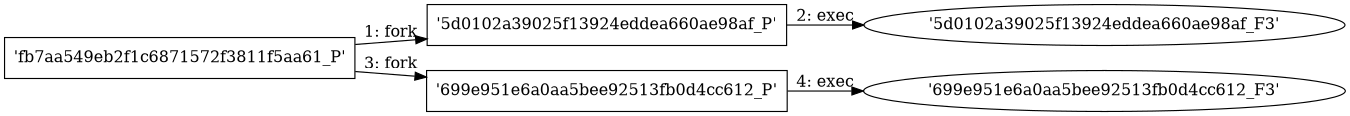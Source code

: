 digraph "D:\Learning\Paper\apt\基于CTI的攻击预警\Dataset\攻击图\ASGfromALLCTI\4 ways Microsoft is delivering security for all in a Zero Trust world.dot" {
rankdir="LR"
size="9"
fixedsize="false"
splines="true"
nodesep=0.3
ranksep=0
fontsize=10
overlap="scalexy"
engine= "neato"
	"'fb7aa549eb2f1c6871572f3811f5aa61_P'" [node_type=Process shape=box]
	"'5d0102a39025f13924eddea660ae98af_P'" [node_type=Process shape=box]
	"'fb7aa549eb2f1c6871572f3811f5aa61_P'" -> "'5d0102a39025f13924eddea660ae98af_P'" [label="1: fork"]
	"'5d0102a39025f13924eddea660ae98af_P'" [node_type=Process shape=box]
	"'5d0102a39025f13924eddea660ae98af_F3'" [node_type=File shape=ellipse]
	"'5d0102a39025f13924eddea660ae98af_P'" -> "'5d0102a39025f13924eddea660ae98af_F3'" [label="2: exec"]
	"'fb7aa549eb2f1c6871572f3811f5aa61_P'" [node_type=Process shape=box]
	"'699e951e6a0aa5bee92513fb0d4cc612_P'" [node_type=Process shape=box]
	"'fb7aa549eb2f1c6871572f3811f5aa61_P'" -> "'699e951e6a0aa5bee92513fb0d4cc612_P'" [label="3: fork"]
	"'699e951e6a0aa5bee92513fb0d4cc612_P'" [node_type=Process shape=box]
	"'699e951e6a0aa5bee92513fb0d4cc612_F3'" [node_type=File shape=ellipse]
	"'699e951e6a0aa5bee92513fb0d4cc612_P'" -> "'699e951e6a0aa5bee92513fb0d4cc612_F3'" [label="4: exec"]
}

